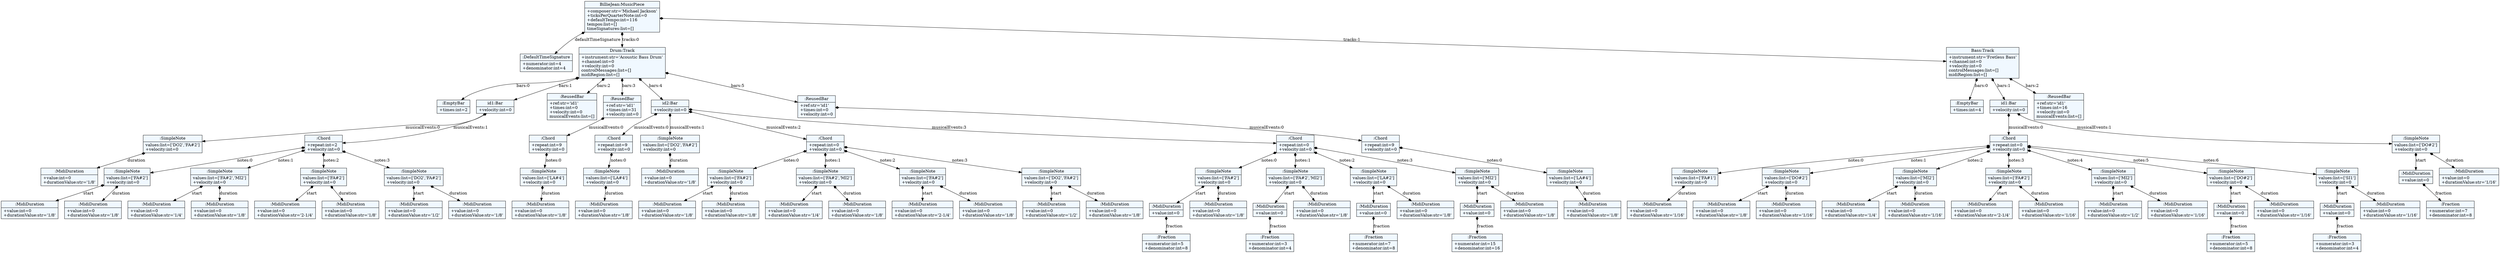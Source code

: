 
    digraph textX {
    fontname = "Bitstream Vera Sans"
    fontsize = 8
    node[
        shape=record,
        style=filled,
        fillcolor=aliceblue
    ]
    nodesep = 0.3
    edge[dir=black,arrowtail=empty]


3204302432016 -> 3204302099408 [label="defaultTimeSignature" arrowtail=diamond dir=both]
3204302099408[label="{:DefaultTimeSignature|+numerator:int=4\l+denominator:int=4\l}"]
3204302432016 -> 3204302010192 [label="tracks:0" arrowtail=diamond dir=both]
3204302010192 -> 3204302058512 [label="bars:0" arrowtail=diamond dir=both]
3204302058512[label="{:EmptyBar|+times:int=2\l}"]
3204302010192 -> 3204296532304 [label="bars:1" arrowtail=diamond dir=both]
3204296532304 -> 3204302431632 [label="musicalEvents:0" arrowtail=diamond dir=both]
3204302431632 -> 3204302033232 [label="duration" arrowtail=diamond dir=both]
3204302033232[label="{:MidiDuration|+value:int=0\l+durationValue:str='1/8'\l}"]
3204302431632[label="{:SimpleNote|values:list=['DO2','FA#2']\l+velocity:int=0\l}"]
3204296532304 -> 3204302034064 [label="musicalEvents:1" arrowtail=diamond dir=both]
3204302034064 -> 3204286407312 [label="notes:0" arrowtail=diamond dir=both]
3204286407312 -> 3204302427408 [label="start" arrowtail=diamond dir=both]
3204302427408[label="{:MidiDuration|+value:int=0\l+durationValue:str='1/8'\l}"]
3204286407312 -> 3204302428048 [label="duration" arrowtail=diamond dir=both]
3204302428048[label="{:MidiDuration|+value:int=0\l+durationValue:str='1/8'\l}"]
3204286407312[label="{:SimpleNote|values:list=['FA#2']\l+velocity:int=0\l}"]
3204302034064 -> 3204302427664 [label="notes:1" arrowtail=diamond dir=both]
3204302427664 -> 3204302426576 [label="start" arrowtail=diamond dir=both]
3204302426576[label="{:MidiDuration|+value:int=0\l+durationValue:str='1/4'\l}"]
3204302427664 -> 3204302426256 [label="duration" arrowtail=diamond dir=both]
3204302426256[label="{:MidiDuration|+value:int=0\l+durationValue:str='1/8'\l}"]
3204302427664[label="{:SimpleNote|values:list=['FA#2','MI2']\l+velocity:int=0\l}"]
3204302034064 -> 3204302430800 [label="notes:2" arrowtail=diamond dir=both]
3204302430800 -> 3204302426832 [label="start" arrowtail=diamond dir=both]
3204302426832[label="{:MidiDuration|+value:int=0\l+durationValue:str='2-1/4'\l}"]
3204302430800 -> 3204302430864 [label="duration" arrowtail=diamond dir=both]
3204302430864[label="{:MidiDuration|+value:int=0\l+durationValue:str='1/8'\l}"]
3204302430800[label="{:SimpleNote|values:list=['FA#2']\l+velocity:int=0\l}"]
3204302034064 -> 3204302432080 [label="notes:3" arrowtail=diamond dir=both]
3204302432080 -> 3204302431952 [label="start" arrowtail=diamond dir=both]
3204302431952[label="{:MidiDuration|+value:int=0\l+durationValue:str='1/2'\l}"]
3204302432080 -> 3204302429328 [label="duration" arrowtail=diamond dir=both]
3204302429328[label="{:MidiDuration|+value:int=0\l+durationValue:str='1/8'\l}"]
3204302432080[label="{:SimpleNote|values:list=['DO2','FA#2']\l+velocity:int=0\l}"]
3204302034064[label="{:Chord|+repeat:int=2\l+velocity:int=0\l}"]
3204296532304[label="{id1:Bar|+velocity:int=0\l}"]
3204302010192 -> 3204301910096 [label="bars:2" arrowtail=diamond dir=both]
3204301910096[label="{:ReusedBar|+ref:str='id1'\l+times:int=0\l+velocity:int=0\lmusicalEvents:list=[]\l}"]
3204302010192 -> 3204302048272 [label="bars:3" arrowtail=diamond dir=both]
3204302048272 -> 3204302037456 [label="musicalEvents:0" arrowtail=diamond dir=both]
3204302037456 -> 3204302428496 [label="notes:0" arrowtail=diamond dir=both]
3204302428496 -> 3204302429200 [label="duration" arrowtail=diamond dir=both]
3204302429200[label="{:MidiDuration|+value:int=0\l+durationValue:str='1/8'\l}"]
3204302428496[label="{:SimpleNote|values:list=['LA#4']\l+velocity:int=0\l}"]
3204302037456[label="{:Chord|+repeat:int=9\l+velocity:int=0\l}"]
3204302048272[label="{:ReusedBar|+ref:str='id1'\l+times:int=31\l+velocity:int=0\l}"]
3204302010192 -> 3204302044048 [label="bars:4" arrowtail=diamond dir=both]
3204302044048 -> 3204302430288 [label="musicalEvents:0" arrowtail=diamond dir=both]
3204302430288 -> 3204302430416 [label="notes:0" arrowtail=diamond dir=both]
3204302430416 -> 3204302430544 [label="duration" arrowtail=diamond dir=both]
3204302430544[label="{:MidiDuration|+value:int=0\l+durationValue:str='1/8'\l}"]
3204302430416[label="{:SimpleNote|values:list=['LA#4']\l+velocity:int=0\l}"]
3204302430288[label="{:Chord|+repeat:int=9\l+velocity:int=0\l}"]
3204302044048 -> 3204302426448 [label="musicalEvents:1" arrowtail=diamond dir=both]
3204302426448 -> 3204302430352 [label="duration" arrowtail=diamond dir=both]
3204302430352[label="{:MidiDuration|+value:int=0\l+durationValue:str='1/8'\l}"]
3204302426448[label="{:SimpleNote|values:list=['DO2','FA#2']\l+velocity:int=0\l}"]
3204302044048 -> 3204302433040 [label="musicalEvents:2" arrowtail=diamond dir=both]
3204302433040 -> 3204302433104 [label="notes:0" arrowtail=diamond dir=both]
3204302433104 -> 3204302433424 [label="start" arrowtail=diamond dir=both]
3204302433424[label="{:MidiDuration|+value:int=0\l+durationValue:str='1/8'\l}"]
3204302433104 -> 3204302433488 [label="duration" arrowtail=diamond dir=both]
3204302433488[label="{:MidiDuration|+value:int=0\l+durationValue:str='1/8'\l}"]
3204302433104[label="{:SimpleNote|values:list=['FA#2']\l+velocity:int=0\l}"]
3204302433040 -> 3204302433616 [label="notes:1" arrowtail=diamond dir=both]
3204302433616 -> 3204302433744 [label="start" arrowtail=diamond dir=both]
3204302433744[label="{:MidiDuration|+value:int=0\l+durationValue:str='1/4'\l}"]
3204302433616 -> 3204302433872 [label="duration" arrowtail=diamond dir=both]
3204302433872[label="{:MidiDuration|+value:int=0\l+durationValue:str='1/8'\l}"]
3204302433616[label="{:SimpleNote|values:list=['FA#2','MI2']\l+velocity:int=0\l}"]
3204302433040 -> 3204302434000 [label="notes:2" arrowtail=diamond dir=both]
3204302434000 -> 3204302434128 [label="start" arrowtail=diamond dir=both]
3204302434128[label="{:MidiDuration|+value:int=0\l+durationValue:str='2-1/4'\l}"]
3204302434000 -> 3204302434192 [label="duration" arrowtail=diamond dir=both]
3204302434192[label="{:MidiDuration|+value:int=0\l+durationValue:str='1/8'\l}"]
3204302434000[label="{:SimpleNote|values:list=['FA#2']\l+velocity:int=0\l}"]
3204302433040 -> 3204302434320 [label="notes:3" arrowtail=diamond dir=both]
3204302434320 -> 3204302434448 [label="start" arrowtail=diamond dir=both]
3204302434448[label="{:MidiDuration|+value:int=0\l+durationValue:str='1/2'\l}"]
3204302434320 -> 3204302434576 [label="duration" arrowtail=diamond dir=both]
3204302434576[label="{:MidiDuration|+value:int=0\l+durationValue:str='1/8'\l}"]
3204302434320[label="{:SimpleNote|values:list=['DO2','FA#2']\l+velocity:int=0\l}"]
3204302433040[label="{:Chord|+repeat:int=0\l+velocity:int=0\l}"]
3204302044048 -> 3204302433232 [label="musicalEvents:3" arrowtail=diamond dir=both]
3204302433232 -> 3204302434768 [label="notes:0" arrowtail=diamond dir=both]
3204302434768 -> 3204302434960 [label="start" arrowtail=diamond dir=both]
3204302434960 -> 3204302435088 [label="fraction" arrowtail=diamond dir=both]
3204302435088[label="{:Fraction|+numerator:int=5\l+denominator:int=8\l}"]
3204302434960[label="{:MidiDuration|+value:int=0\l}"]
3204302434768 -> 3204295980816 [label="duration" arrowtail=diamond dir=both]
3204295980816[label="{:MidiDuration|+value:int=0\l+durationValue:str='1/8'\l}"]
3204302434768[label="{:SimpleNote|values:list=['FA#2']\l+velocity:int=0\l}"]
3204302433232 -> 3204302435024 [label="notes:1" arrowtail=diamond dir=both]
3204302435024 -> 3204302435280 [label="start" arrowtail=diamond dir=both]
3204302435280 -> 3204302435472 [label="fraction" arrowtail=diamond dir=both]
3204302435472[label="{:Fraction|+numerator:int=3\l+denominator:int=4\l}"]
3204302435280[label="{:MidiDuration|+value:int=0\l}"]
3204302435024 -> 3204302435408 [label="duration" arrowtail=diamond dir=both]
3204302435408[label="{:MidiDuration|+value:int=0\l+durationValue:str='1/8'\l}"]
3204302435024[label="{:SimpleNote|values:list=['FA#2','MI2']\l+velocity:int=0\l}"]
3204302433232 -> 3204302435536 [label="notes:2" arrowtail=diamond dir=both]
3204302435536 -> 3204302435728 [label="start" arrowtail=diamond dir=both]
3204302435728 -> 3204302435856 [label="fraction" arrowtail=diamond dir=both]
3204302435856[label="{:Fraction|+numerator:int=7\l+denominator:int=8\l}"]
3204302435728[label="{:MidiDuration|+value:int=0\l}"]
3204302435536 -> 3204302435792 [label="duration" arrowtail=diamond dir=both]
3204302435792[label="{:MidiDuration|+value:int=0\l+durationValue:str='1/8'\l}"]
3204302435536[label="{:SimpleNote|values:list=['LA#2']\l+velocity:int=0\l}"]
3204302433232 -> 3204302435920 [label="notes:3" arrowtail=diamond dir=both]
3204302435920 -> 3204302436112 [label="start" arrowtail=diamond dir=both]
3204302436112 -> 3204302436240 [label="fraction" arrowtail=diamond dir=both]
3204302436240[label="{:Fraction|+numerator:int=15\l+denominator:int=16\l}"]
3204302436112[label="{:MidiDuration|+value:int=0\l}"]
3204302435920 -> 3204302436176 [label="duration" arrowtail=diamond dir=both]
3204302436176[label="{:MidiDuration|+value:int=0\l+durationValue:str='1/8'\l}"]
3204302435920[label="{:SimpleNote|values:list=['MI2']\l+velocity:int=0\l}"]
3204302433232[label="{:Chord|+repeat:int=0\l+velocity:int=0\l}"]
3204302044048[label="{id2:Bar|+velocity:int=0\l}"]
3204302010192 -> 3204302434640 [label="bars:5" arrowtail=diamond dir=both]
3204302434640 -> 3204302436368 [label="musicalEvents:0" arrowtail=diamond dir=both]
3204302436368 -> 3204302436624 [label="notes:0" arrowtail=diamond dir=both]
3204302436624 -> 3204302436816 [label="duration" arrowtail=diamond dir=both]
3204302436816[label="{:MidiDuration|+value:int=0\l+durationValue:str='1/8'\l}"]
3204302436624[label="{:SimpleNote|values:list=['LA#4']\l+velocity:int=0\l}"]
3204302436368[label="{:Chord|+repeat:int=9\l+velocity:int=0\l}"]
3204302434640[label="{:ReusedBar|+ref:str='id1'\l+times:int=0\l+velocity:int=0\l}"]
3204302010192[label="{Drum:Track|+instrument:str='Acoustic Bass Drum'\l+channel:int=0\l+velocity:int=0\lcontrolMessages:list=[]\lmidiRegion:list=[]\l}"]
3204302432016 -> 3204302043408 [label="tracks:1" arrowtail=diamond dir=both]
3204302043408 -> 3204302436560 [label="bars:0" arrowtail=diamond dir=both]
3204302436560[label="{:EmptyBar|+times:int=4\l}"]
3204302043408 -> 3204302437072 [label="bars:1" arrowtail=diamond dir=both]
3204302437072 -> 3204302437200 [label="musicalEvents:0" arrowtail=diamond dir=both]
3204302437200 -> 3204302437328 [label="notes:0" arrowtail=diamond dir=both]
3204302437328 -> 3204302437648 [label="duration" arrowtail=diamond dir=both]
3204302437648[label="{:MidiDuration|+value:int=0\l+durationValue:str='1/16'\l}"]
3204302437328[label="{:SimpleNote|values:list=['FA#1']\l+velocity:int=0\l}"]
3204302437200 -> 3204302437712 [label="notes:1" arrowtail=diamond dir=both]
3204302437712 -> 3204302437904 [label="start" arrowtail=diamond dir=both]
3204302437904[label="{:MidiDuration|+value:int=0\l+durationValue:str='1/8'\l}"]
3204302437712 -> 3204302437968 [label="duration" arrowtail=diamond dir=both]
3204302437968[label="{:MidiDuration|+value:int=0\l+durationValue:str='1/16'\l}"]
3204302437712[label="{:SimpleNote|values:list=['DO#2']\l+velocity:int=0\l}"]
3204302437200 -> 3204302438096 [label="notes:2" arrowtail=diamond dir=both]
3204302438096 -> 3204302438224 [label="start" arrowtail=diamond dir=both]
3204302438224[label="{:MidiDuration|+value:int=0\l+durationValue:str='1/4'\l}"]
3204302438096 -> 3204302438288 [label="duration" arrowtail=diamond dir=both]
3204302438288[label="{:MidiDuration|+value:int=0\l+durationValue:str='1/16'\l}"]
3204302438096[label="{:SimpleNote|values:list=['MI2']\l+velocity:int=0\l}"]
3204302437200 -> 3204302438352 [label="notes:3" arrowtail=diamond dir=both]
3204302438352 -> 3204302569680 [label="start" arrowtail=diamond dir=both]
3204302569680[label="{:MidiDuration|+value:int=0\l+durationValue:str='2-1/4'\l}"]
3204302438352 -> 3204302569744 [label="duration" arrowtail=diamond dir=both]
3204302569744[label="{:MidiDuration|+value:int=0\l+durationValue:str='1/16'\l}"]
3204302438352[label="{:SimpleNote|values:list=['FA#2']\l+velocity:int=0\l}"]
3204302437200 -> 3204302569872 [label="notes:4" arrowtail=diamond dir=both]
3204302569872 -> 3204302570000 [label="start" arrowtail=diamond dir=both]
3204302570000[label="{:MidiDuration|+value:int=0\l+durationValue:str='1/2'\l}"]
3204302569872 -> 3204302570064 [label="duration" arrowtail=diamond dir=both]
3204302570064[label="{:MidiDuration|+value:int=0\l+durationValue:str='1/16'\l}"]
3204302569872[label="{:SimpleNote|values:list=['MI2']\l+velocity:int=0\l}"]
3204302437200 -> 3204302570256 [label="notes:5" arrowtail=diamond dir=both]
3204302570256 -> 3204302570384 [label="start" arrowtail=diamond dir=both]
3204302570384 -> 3204302570512 [label="fraction" arrowtail=diamond dir=both]
3204302570512[label="{:Fraction|+numerator:int=5\l+denominator:int=8\l}"]
3204302570384[label="{:MidiDuration|+value:int=0\l}"]
3204302570256 -> 3204302570448 [label="duration" arrowtail=diamond dir=both]
3204302570448[label="{:MidiDuration|+value:int=0\l+durationValue:str='1/16'\l}"]
3204302570256[label="{:SimpleNote|values:list=['DO#2']\l+velocity:int=0\l}"]
3204302437200 -> 3204302570576 [label="notes:6" arrowtail=diamond dir=both]
3204302570576 -> 3204302570768 [label="start" arrowtail=diamond dir=both]
3204302570768 -> 3204302570896 [label="fraction" arrowtail=diamond dir=both]
3204302570896[label="{:Fraction|+numerator:int=3\l+denominator:int=4\l}"]
3204302570768[label="{:MidiDuration|+value:int=0\l}"]
3204302570576 -> 3204302570832 [label="duration" arrowtail=diamond dir=both]
3204302570832[label="{:MidiDuration|+value:int=0\l+durationValue:str='1/16'\l}"]
3204302570576[label="{:SimpleNote|values:list=['SI1']\l+velocity:int=0\l}"]
3204302437200[label="{:Chord|+repeat:int=0\l+velocity:int=0\l}"]
3204302437072 -> 3204302437392 [label="musicalEvents:1" arrowtail=diamond dir=both]
3204302437392 -> 3204302571024 [label="start" arrowtail=diamond dir=both]
3204302571024 -> 3204302571216 [label="fraction" arrowtail=diamond dir=both]
3204302571216[label="{:Fraction|+numerator:int=7\l+denominator:int=8\l}"]
3204302571024[label="{:MidiDuration|+value:int=0\l}"]
3204302437392 -> 3204302571152 [label="duration" arrowtail=diamond dir=both]
3204302571152[label="{:MidiDuration|+value:int=0\l+durationValue:str='1/16'\l}"]
3204302437392[label="{:SimpleNote|values:list=['DO#2']\l+velocity:int=0\l}"]
3204302437072[label="{id1:Bar|+velocity:int=0\l}"]
3204302043408 -> 3204302437136 [label="bars:2" arrowtail=diamond dir=both]
3204302437136[label="{:ReusedBar|+ref:str='id1'\l+times:int=16\l+velocity:int=0\lmusicalEvents:list=[]\l}"]
3204302043408[label="{Bass:Track|+instrument:str='Fretless Bass'\l+channel:int=0\l+velocity:int=0\lcontrolMessages:list=[]\lmidiRegion:list=[]\l}"]
3204302432016[label="{BillieJean:MusicPiece|+composer:str='Michael Jackson'\l+ticksPerQuarterNote:int=0\l+defaultTempo:int=116\ltempos:list=[]\ltimeSignatures:list=[]\l}"]

}
